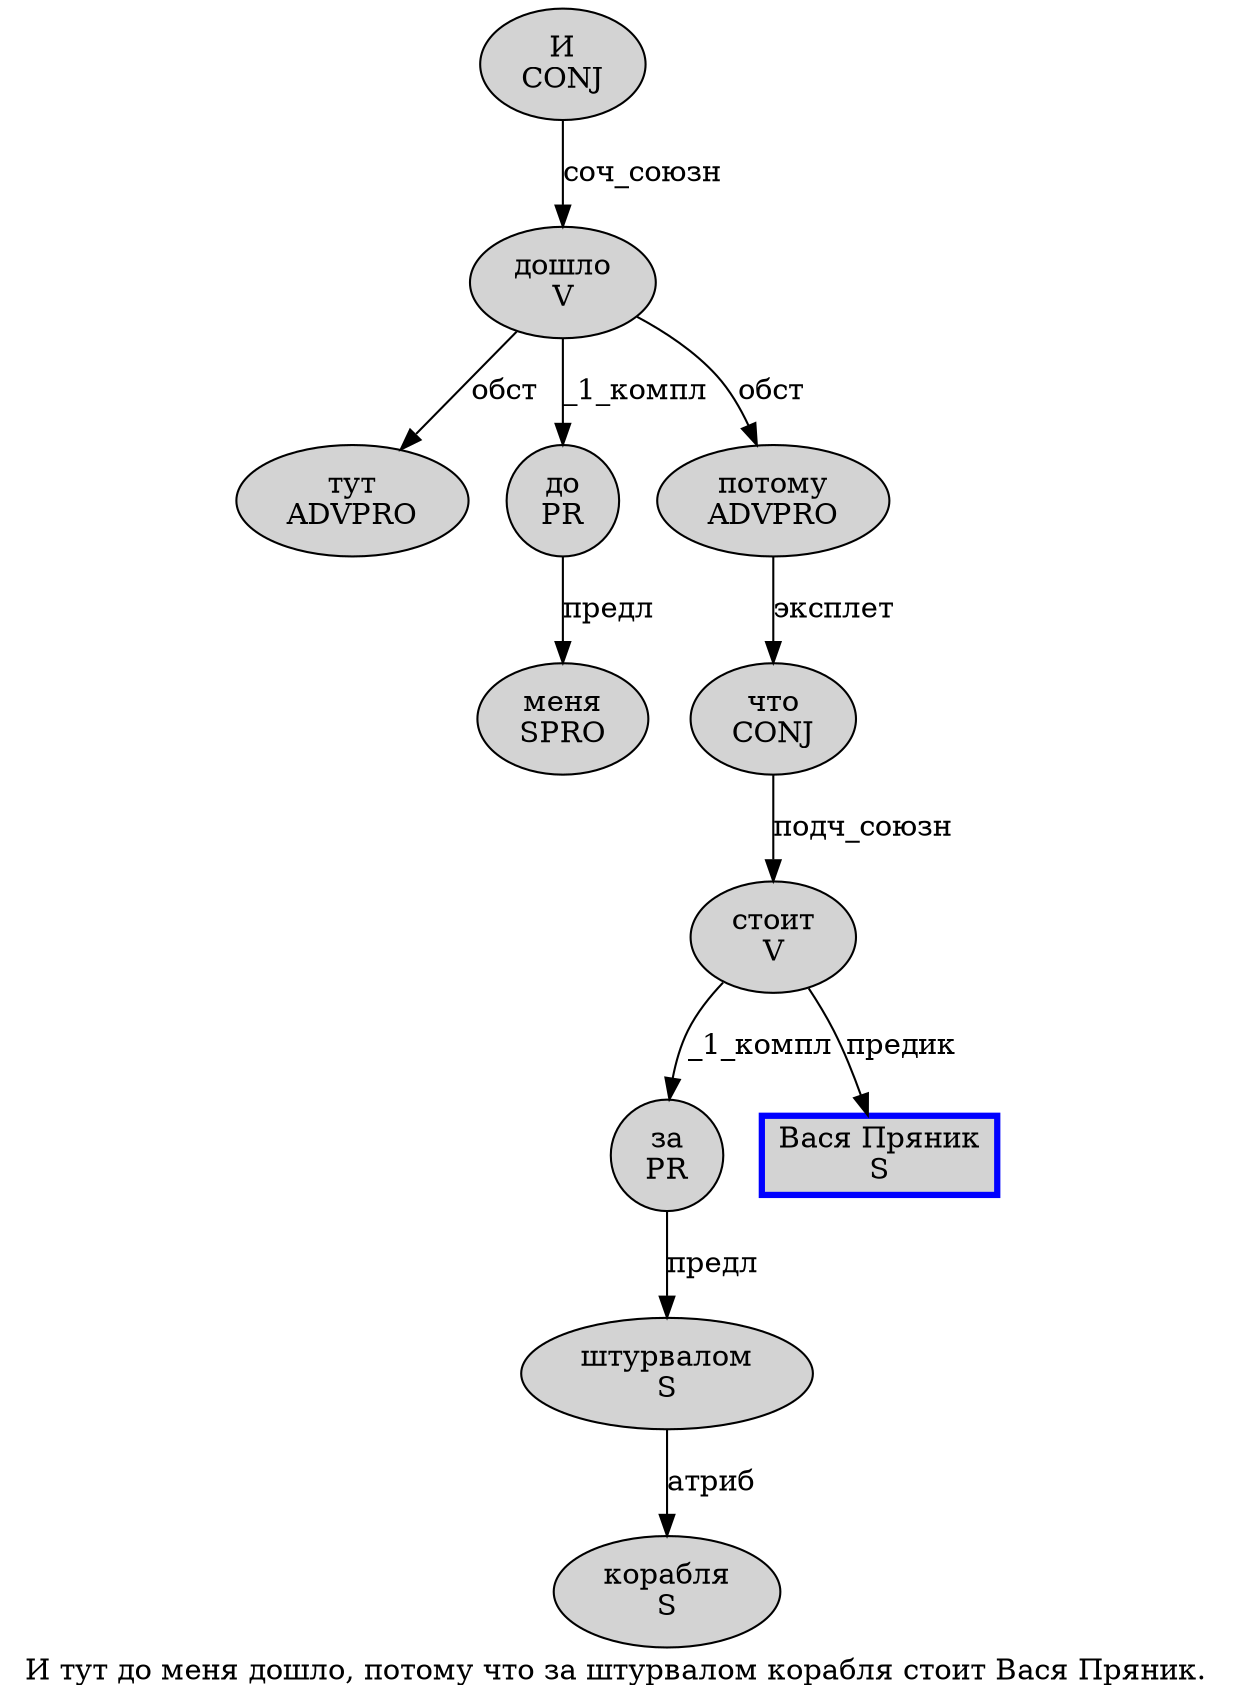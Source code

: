 digraph SENTENCE_4688 {
	graph [label="И тут до меня дошло, потому что за штурвалом корабля стоит Вася Пряник."]
	node [style=filled]
		0 [label="И
CONJ" color="" fillcolor=lightgray penwidth=1 shape=ellipse]
		1 [label="тут
ADVPRO" color="" fillcolor=lightgray penwidth=1 shape=ellipse]
		2 [label="до
PR" color="" fillcolor=lightgray penwidth=1 shape=ellipse]
		3 [label="меня
SPRO" color="" fillcolor=lightgray penwidth=1 shape=ellipse]
		4 [label="дошло
V" color="" fillcolor=lightgray penwidth=1 shape=ellipse]
		6 [label="потому
ADVPRO" color="" fillcolor=lightgray penwidth=1 shape=ellipse]
		7 [label="что
CONJ" color="" fillcolor=lightgray penwidth=1 shape=ellipse]
		8 [label="за
PR" color="" fillcolor=lightgray penwidth=1 shape=ellipse]
		9 [label="штурвалом
S" color="" fillcolor=lightgray penwidth=1 shape=ellipse]
		10 [label="корабля
S" color="" fillcolor=lightgray penwidth=1 shape=ellipse]
		11 [label="стоит
V" color="" fillcolor=lightgray penwidth=1 shape=ellipse]
		12 [label="Вася Пряник
S" color=blue fillcolor=lightgray penwidth=3 shape=box]
			8 -> 9 [label="предл"]
			4 -> 1 [label="обст"]
			4 -> 2 [label="_1_компл"]
			4 -> 6 [label="обст"]
			2 -> 3 [label="предл"]
			9 -> 10 [label="атриб"]
			0 -> 4 [label="соч_союзн"]
			6 -> 7 [label="эксплет"]
			11 -> 8 [label="_1_компл"]
			11 -> 12 [label="предик"]
			7 -> 11 [label="подч_союзн"]
}